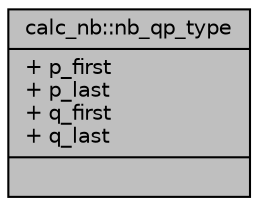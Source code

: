 digraph "calc_nb::nb_qp_type"
{
  edge [fontname="Helvetica",fontsize="10",labelfontname="Helvetica",labelfontsize="10"];
  node [fontname="Helvetica",fontsize="10",shape=record];
  Node1 [label="{calc_nb::nb_qp_type\n|+ p_first\l+ p_last\l+ q_first\l+ q_last\l|}",height=0.2,width=0.4,color="black", fillcolor="grey75", style="filled" fontcolor="black"];
}

